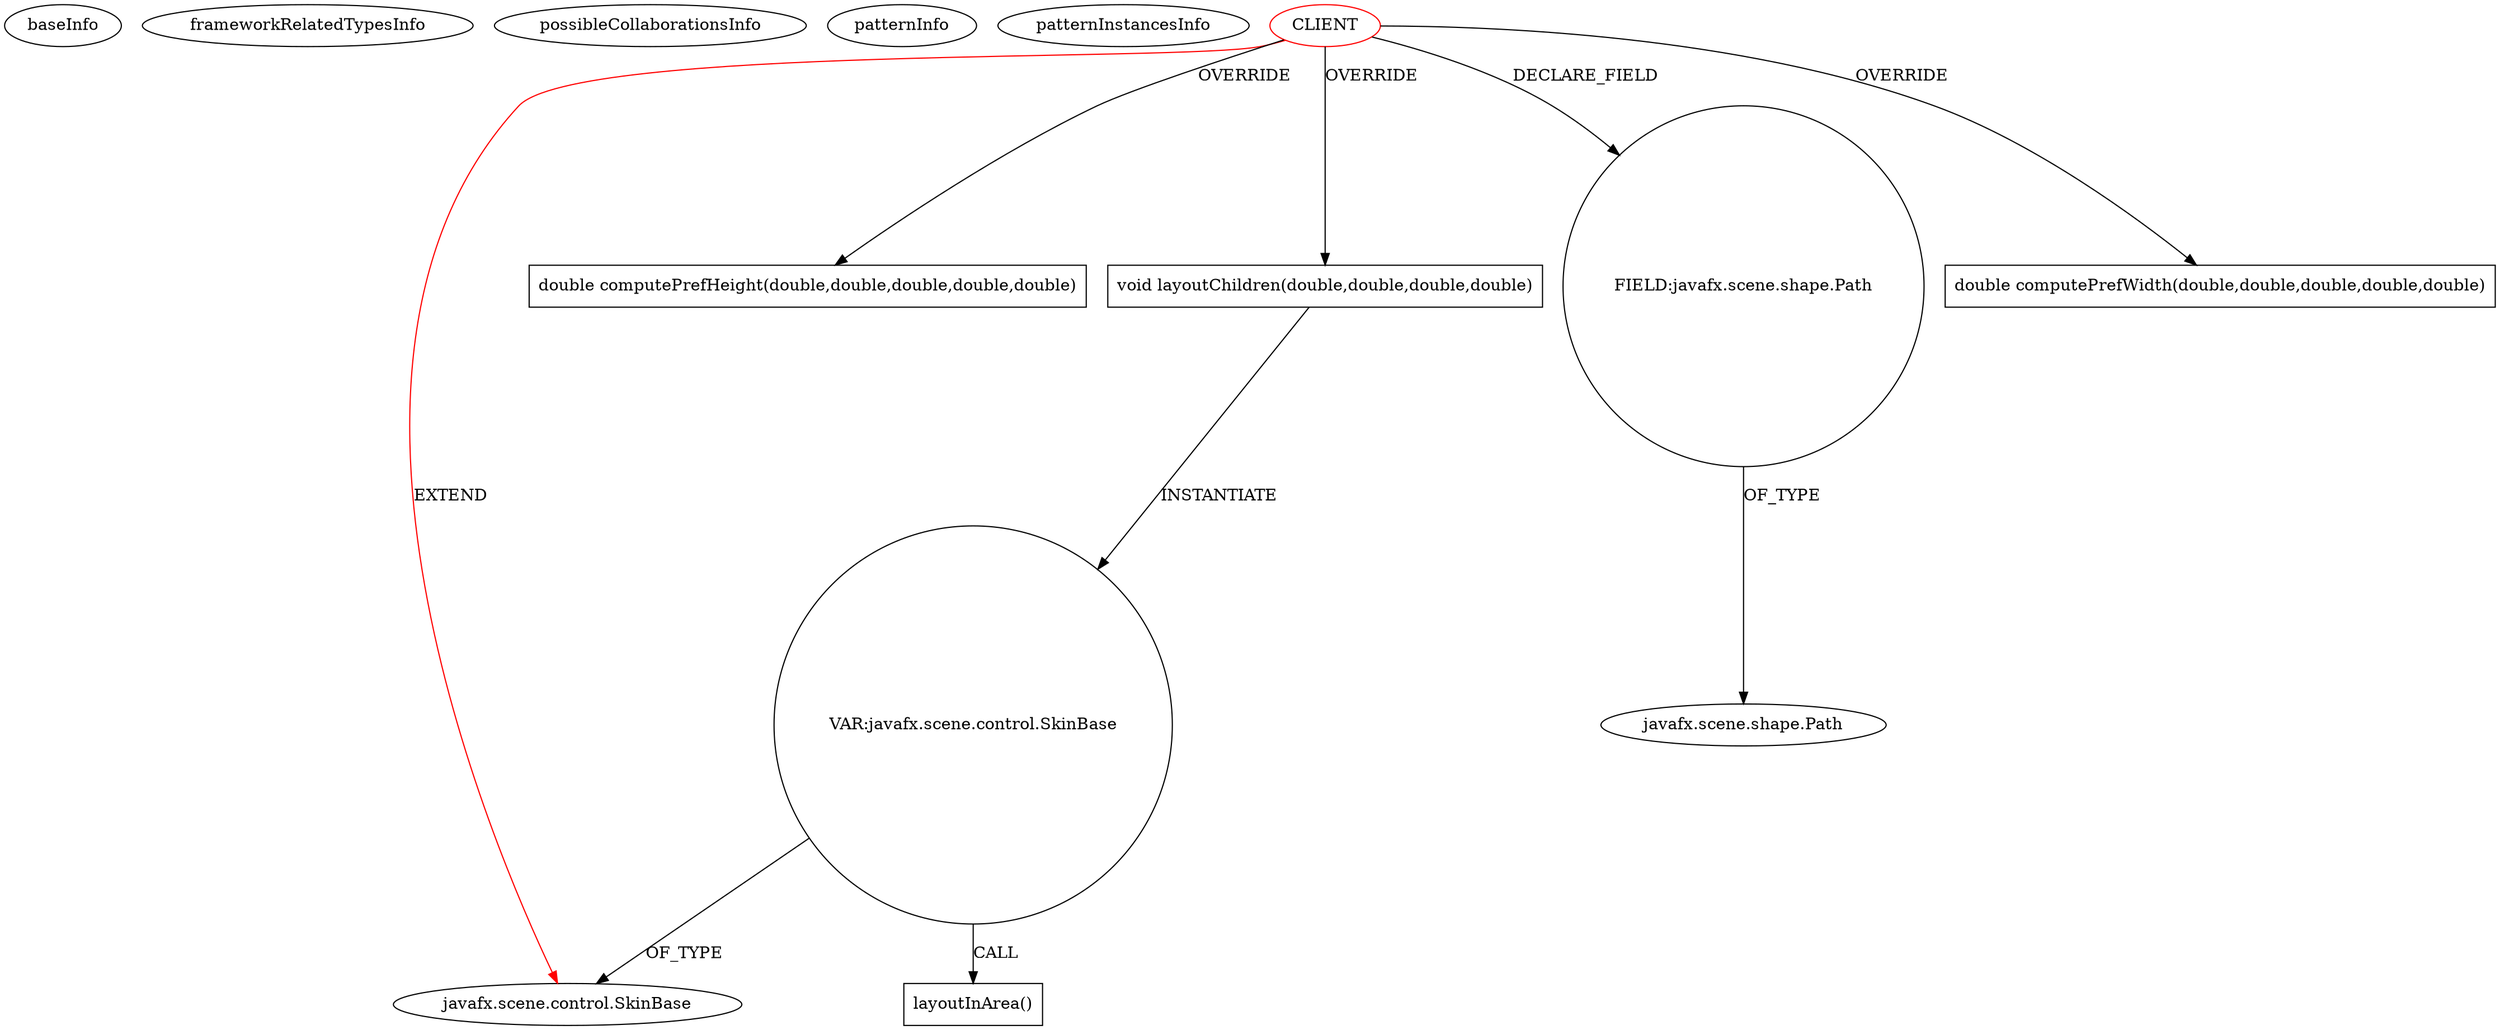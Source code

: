 digraph {
baseInfo[graphId=4172,category="pattern",isAnonymous=false,possibleRelation=false]
frameworkRelatedTypesInfo[0="javafx.scene.control.SkinBase"]
possibleCollaborationsInfo[]
patternInfo[frequency=2.0,patternRootClient=0]
patternInstancesInfo[0="guigarage-mastering-javafx-controls~/guigarage-mastering-javafx-controls/mastering-javafx-controls-master/src/main/java/com/guigarage/chapter10/TriangleButtonSkin.java~TriangleButtonSkin~2839",1="guigarage-mastering-javafx-controls~/guigarage-mastering-javafx-controls/mastering-javafx-controls-master/src/main/java/com/guigarage/chapter10/AlternativeTriangleButtonSkin.java~AlternativeTriangleButtonSkin~2838"]
1[label="javafx.scene.control.SkinBase",vertexType="FRAMEWORK_CLASS_TYPE",isFrameworkType=false]
0[label="CLIENT",vertexType="ROOT_CLIENT_CLASS_DECLARATION",isFrameworkType=false,color=red]
4[label="double computePrefHeight(double,double,double,double,double)",vertexType="OVERRIDING_METHOD_DECLARATION",isFrameworkType=false,shape=box]
7[label="VAR:javafx.scene.control.SkinBase",vertexType="VARIABLE_EXPRESION",isFrameworkType=false,shape=circle]
8[label="layoutInArea()",vertexType="INSIDE_CALL",isFrameworkType=false,shape=box]
6[label="void layoutChildren(double,double,double,double)",vertexType="OVERRIDING_METHOD_DECLARATION",isFrameworkType=false,shape=box]
2[label="FIELD:javafx.scene.shape.Path",vertexType="FIELD_DECLARATION",isFrameworkType=false,shape=circle]
3[label="javafx.scene.shape.Path",vertexType="FRAMEWORK_CLASS_TYPE",isFrameworkType=false]
5[label="double computePrefWidth(double,double,double,double,double)",vertexType="OVERRIDING_METHOD_DECLARATION",isFrameworkType=false,shape=box]
0->1[label="EXTEND",color=red]
0->6[label="OVERRIDE"]
6->7[label="INSTANTIATE"]
0->4[label="OVERRIDE"]
7->8[label="CALL"]
0->5[label="OVERRIDE"]
0->2[label="DECLARE_FIELD"]
7->1[label="OF_TYPE"]
2->3[label="OF_TYPE"]
}
